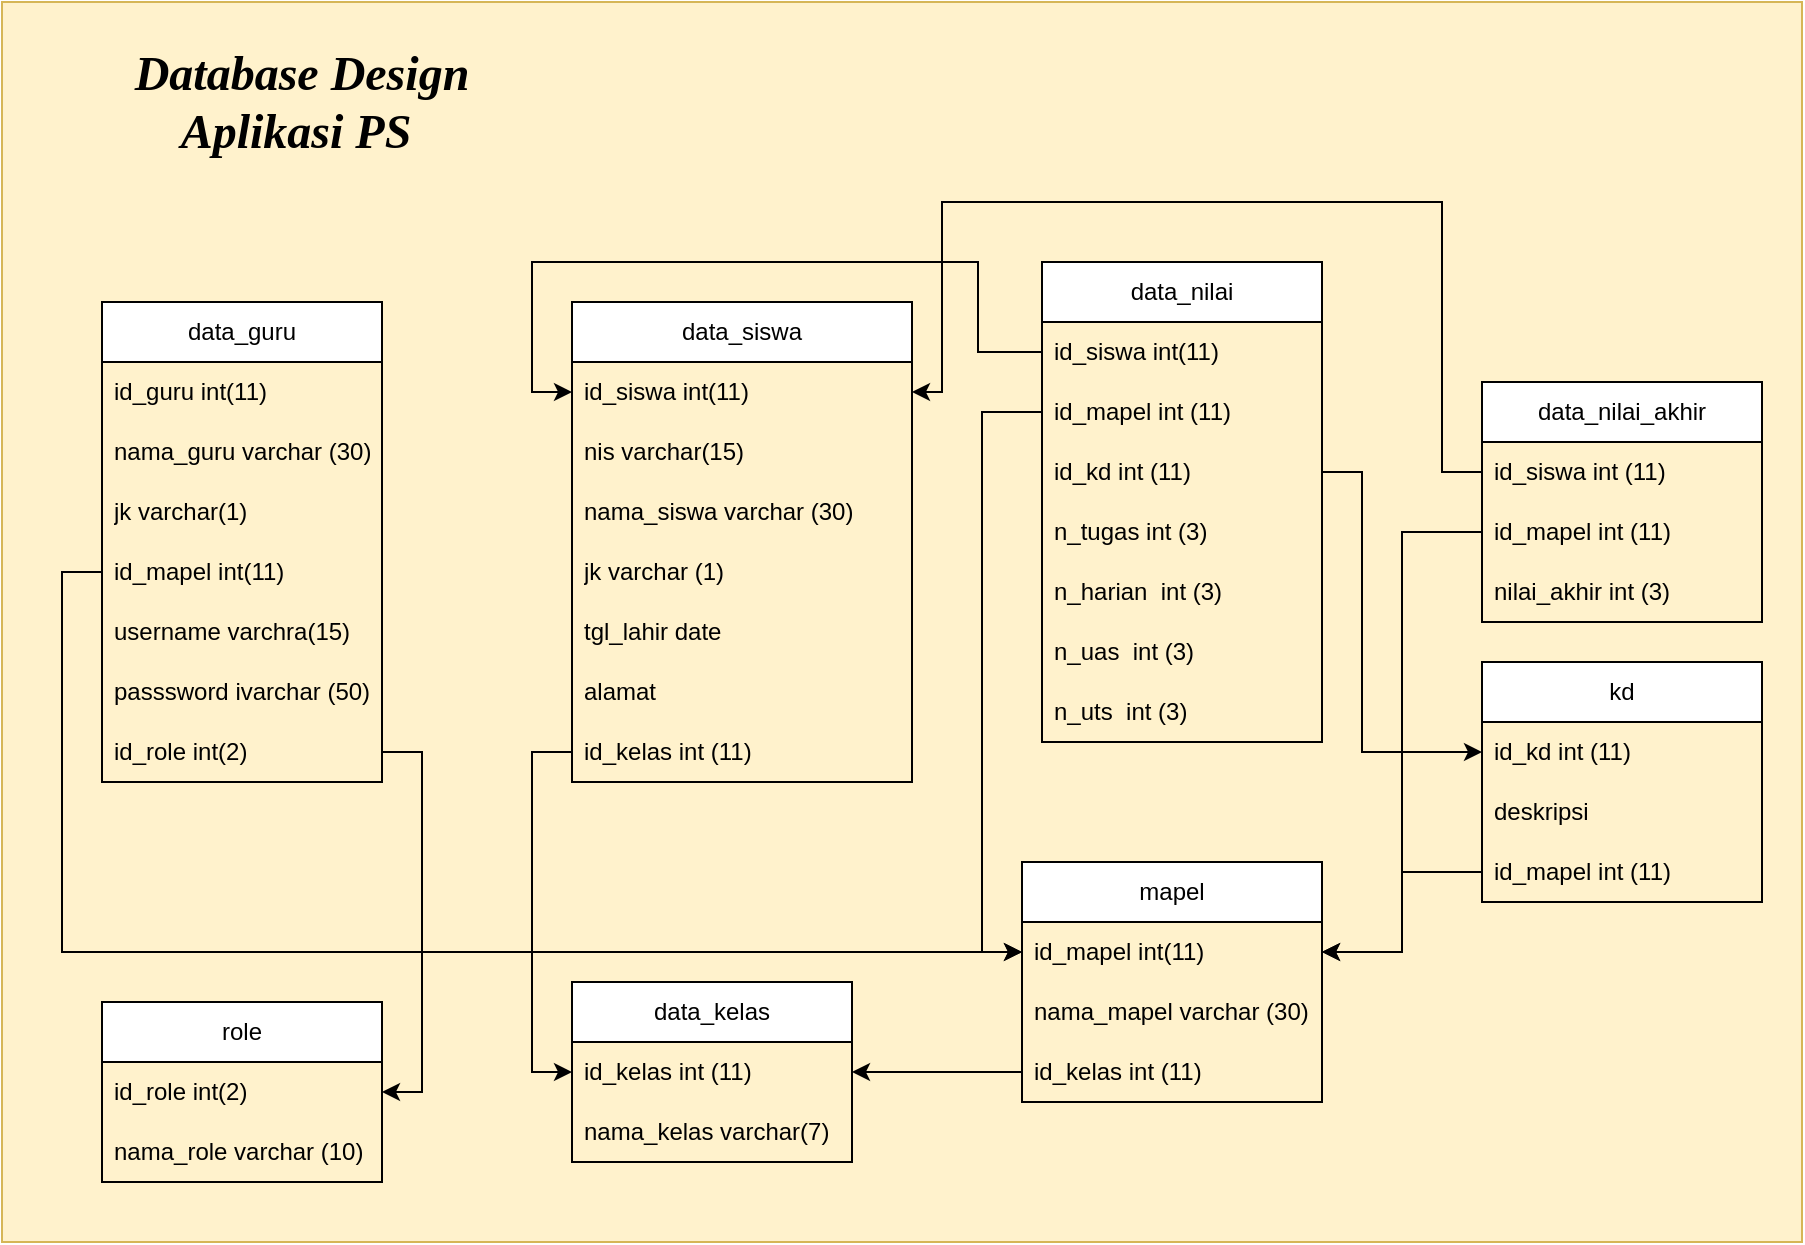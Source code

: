 <mxfile version="20.7.4" type="device"><diagram id="1nE-Kykz79cOKw9dAOTN" name="Page-1"><mxGraphModel dx="1954" dy="1626" grid="1" gridSize="10" guides="1" tooltips="1" connect="1" arrows="1" fold="1" page="1" pageScale="1" pageWidth="850" pageHeight="1100" math="0" shadow="0"><root><mxCell id="0"/><mxCell id="1" parent="0"/><mxCell id="IaUpx3eou0Q1H-f_4EvM-81" value="" style="rounded=0;whiteSpace=wrap;html=1;fillColor=#fff2cc;strokeColor=#d6b656;" parent="1" vertex="1"><mxGeometry x="-30" y="-110" width="900" height="620" as="geometry"/></mxCell><mxCell id="IaUpx3eou0Q1H-f_4EvM-10" value="role" style="swimlane;fontStyle=0;childLayout=stackLayout;horizontal=1;startSize=30;horizontalStack=0;resizeParent=1;resizeParentMax=0;resizeLast=0;collapsible=1;marginBottom=0;whiteSpace=wrap;html=1;" parent="1" vertex="1"><mxGeometry x="20" y="390" width="140" height="90" as="geometry"/></mxCell><mxCell id="IaUpx3eou0Q1H-f_4EvM-11" value="id_role int(2)" style="text;strokeColor=none;fillColor=none;align=left;verticalAlign=middle;spacingLeft=4;spacingRight=4;overflow=hidden;points=[[0,0.5],[1,0.5]];portConstraint=eastwest;rotatable=0;whiteSpace=wrap;html=1;" parent="IaUpx3eou0Q1H-f_4EvM-10" vertex="1"><mxGeometry y="30" width="140" height="30" as="geometry"/></mxCell><mxCell id="IaUpx3eou0Q1H-f_4EvM-12" value="nama_role varchar (10)" style="text;strokeColor=none;fillColor=none;align=left;verticalAlign=middle;spacingLeft=4;spacingRight=4;overflow=hidden;points=[[0,0.5],[1,0.5]];portConstraint=eastwest;rotatable=0;whiteSpace=wrap;html=1;" parent="IaUpx3eou0Q1H-f_4EvM-10" vertex="1"><mxGeometry y="60" width="140" height="30" as="geometry"/></mxCell><mxCell id="IaUpx3eou0Q1H-f_4EvM-14" value="data_siswa" style="swimlane;fontStyle=0;childLayout=stackLayout;horizontal=1;startSize=30;horizontalStack=0;resizeParent=1;resizeParentMax=0;resizeLast=0;collapsible=1;marginBottom=0;whiteSpace=wrap;html=1;" parent="1" vertex="1"><mxGeometry x="255" y="40" width="170" height="240" as="geometry"/></mxCell><mxCell id="IaUpx3eou0Q1H-f_4EvM-15" value="id_siswa int(11)" style="text;strokeColor=none;fillColor=none;align=left;verticalAlign=middle;spacingLeft=4;spacingRight=4;overflow=hidden;points=[[0,0.5],[1,0.5]];portConstraint=eastwest;rotatable=0;whiteSpace=wrap;html=1;" parent="IaUpx3eou0Q1H-f_4EvM-14" vertex="1"><mxGeometry y="30" width="170" height="30" as="geometry"/></mxCell><mxCell id="IaUpx3eou0Q1H-f_4EvM-16" value="nis varchar(15)" style="text;strokeColor=none;fillColor=none;align=left;verticalAlign=middle;spacingLeft=4;spacingRight=4;overflow=hidden;points=[[0,0.5],[1,0.5]];portConstraint=eastwest;rotatable=0;whiteSpace=wrap;html=1;" parent="IaUpx3eou0Q1H-f_4EvM-14" vertex="1"><mxGeometry y="60" width="170" height="30" as="geometry"/></mxCell><mxCell id="IaUpx3eou0Q1H-f_4EvM-17" value="nama_siswa varchar (30)" style="text;strokeColor=none;fillColor=none;align=left;verticalAlign=middle;spacingLeft=4;spacingRight=4;overflow=hidden;points=[[0,0.5],[1,0.5]];portConstraint=eastwest;rotatable=0;whiteSpace=wrap;html=1;" parent="IaUpx3eou0Q1H-f_4EvM-14" vertex="1"><mxGeometry y="90" width="170" height="30" as="geometry"/></mxCell><mxCell id="IaUpx3eou0Q1H-f_4EvM-18" value="jk varchar (1)" style="text;strokeColor=none;fillColor=none;align=left;verticalAlign=middle;spacingLeft=4;spacingRight=4;overflow=hidden;points=[[0,0.5],[1,0.5]];portConstraint=eastwest;rotatable=0;whiteSpace=wrap;html=1;" parent="IaUpx3eou0Q1H-f_4EvM-14" vertex="1"><mxGeometry y="120" width="170" height="30" as="geometry"/></mxCell><mxCell id="IaUpx3eou0Q1H-f_4EvM-21" value="tgl_lahir date" style="text;strokeColor=none;fillColor=none;align=left;verticalAlign=middle;spacingLeft=4;spacingRight=4;overflow=hidden;points=[[0,0.5],[1,0.5]];portConstraint=eastwest;rotatable=0;whiteSpace=wrap;html=1;" parent="IaUpx3eou0Q1H-f_4EvM-14" vertex="1"><mxGeometry y="150" width="170" height="30" as="geometry"/></mxCell><mxCell id="IaUpx3eou0Q1H-f_4EvM-32" value="alamat" style="text;strokeColor=none;fillColor=none;align=left;verticalAlign=middle;spacingLeft=4;spacingRight=4;overflow=hidden;points=[[0,0.5],[1,0.5]];portConstraint=eastwest;rotatable=0;whiteSpace=wrap;html=1;" parent="IaUpx3eou0Q1H-f_4EvM-14" vertex="1"><mxGeometry y="180" width="170" height="30" as="geometry"/></mxCell><mxCell id="IaUpx3eou0Q1H-f_4EvM-20" value="id_kelas int (11)" style="text;strokeColor=none;fillColor=none;align=left;verticalAlign=middle;spacingLeft=4;spacingRight=4;overflow=hidden;points=[[0,0.5],[1,0.5]];portConstraint=eastwest;rotatable=0;whiteSpace=wrap;html=1;" parent="IaUpx3eou0Q1H-f_4EvM-14" vertex="1"><mxGeometry y="210" width="170" height="30" as="geometry"/></mxCell><mxCell id="IaUpx3eou0Q1H-f_4EvM-22" value="data_kelas" style="swimlane;fontStyle=0;childLayout=stackLayout;horizontal=1;startSize=30;horizontalStack=0;resizeParent=1;resizeParentMax=0;resizeLast=0;collapsible=1;marginBottom=0;whiteSpace=wrap;html=1;" parent="1" vertex="1"><mxGeometry x="255" y="380" width="140" height="90" as="geometry"/></mxCell><mxCell id="IaUpx3eou0Q1H-f_4EvM-23" value="id_kelas int (11)" style="text;strokeColor=none;fillColor=none;align=left;verticalAlign=middle;spacingLeft=4;spacingRight=4;overflow=hidden;points=[[0,0.5],[1,0.5]];portConstraint=eastwest;rotatable=0;whiteSpace=wrap;html=1;" parent="IaUpx3eou0Q1H-f_4EvM-22" vertex="1"><mxGeometry y="30" width="140" height="30" as="geometry"/></mxCell><mxCell id="IaUpx3eou0Q1H-f_4EvM-24" value="nama_kelas varchar(7)" style="text;strokeColor=none;fillColor=none;align=left;verticalAlign=middle;spacingLeft=4;spacingRight=4;overflow=hidden;points=[[0,0.5],[1,0.5]];portConstraint=eastwest;rotatable=0;whiteSpace=wrap;html=1;" parent="IaUpx3eou0Q1H-f_4EvM-22" vertex="1"><mxGeometry y="60" width="140" height="30" as="geometry"/></mxCell><mxCell id="IaUpx3eou0Q1H-f_4EvM-31" style="edgeStyle=orthogonalEdgeStyle;rounded=0;orthogonalLoop=1;jettySize=auto;html=1;exitX=0;exitY=0.5;exitDx=0;exitDy=0;entryX=0;entryY=0.5;entryDx=0;entryDy=0;" parent="1" source="IaUpx3eou0Q1H-f_4EvM-20" target="IaUpx3eou0Q1H-f_4EvM-23" edge="1"><mxGeometry relative="1" as="geometry"/></mxCell><mxCell id="IaUpx3eou0Q1H-f_4EvM-34" value="data_nilai" style="swimlane;fontStyle=0;childLayout=stackLayout;horizontal=1;startSize=30;horizontalStack=0;resizeParent=1;resizeParentMax=0;resizeLast=0;collapsible=1;marginBottom=0;whiteSpace=wrap;html=1;" parent="1" vertex="1"><mxGeometry x="490" y="20" width="140" height="240" as="geometry"/></mxCell><mxCell id="IaUpx3eou0Q1H-f_4EvM-35" value="id_siswa int(11)" style="text;strokeColor=none;fillColor=none;align=left;verticalAlign=middle;spacingLeft=4;spacingRight=4;overflow=hidden;points=[[0,0.5],[1,0.5]];portConstraint=eastwest;rotatable=0;whiteSpace=wrap;html=1;" parent="IaUpx3eou0Q1H-f_4EvM-34" vertex="1"><mxGeometry y="30" width="140" height="30" as="geometry"/></mxCell><mxCell id="IaUpx3eou0Q1H-f_4EvM-48" value="id_mapel int (11)" style="text;strokeColor=none;fillColor=none;align=left;verticalAlign=middle;spacingLeft=4;spacingRight=4;overflow=hidden;points=[[0,0.5],[1,0.5]];portConstraint=eastwest;rotatable=0;whiteSpace=wrap;html=1;" parent="IaUpx3eou0Q1H-f_4EvM-34" vertex="1"><mxGeometry y="60" width="140" height="30" as="geometry"/></mxCell><mxCell id="IaUpx3eou0Q1H-f_4EvM-56" value="id_kd int (11)" style="text;strokeColor=none;fillColor=none;align=left;verticalAlign=middle;spacingLeft=4;spacingRight=4;overflow=hidden;points=[[0,0.5],[1,0.5]];portConstraint=eastwest;rotatable=0;whiteSpace=wrap;html=1;" parent="IaUpx3eou0Q1H-f_4EvM-34" vertex="1"><mxGeometry y="90" width="140" height="30" as="geometry"/></mxCell><mxCell id="IaUpx3eou0Q1H-f_4EvM-36" value="n_tugas int (3)" style="text;strokeColor=none;fillColor=none;align=left;verticalAlign=middle;spacingLeft=4;spacingRight=4;overflow=hidden;points=[[0,0.5],[1,0.5]];portConstraint=eastwest;rotatable=0;whiteSpace=wrap;html=1;" parent="IaUpx3eou0Q1H-f_4EvM-34" vertex="1"><mxGeometry y="120" width="140" height="30" as="geometry"/></mxCell><mxCell id="IaUpx3eou0Q1H-f_4EvM-37" value="n_harian&amp;nbsp;&amp;nbsp;int (3)" style="text;strokeColor=none;fillColor=none;align=left;verticalAlign=middle;spacingLeft=4;spacingRight=4;overflow=hidden;points=[[0,0.5],[1,0.5]];portConstraint=eastwest;rotatable=0;whiteSpace=wrap;html=1;" parent="IaUpx3eou0Q1H-f_4EvM-34" vertex="1"><mxGeometry y="150" width="140" height="30" as="geometry"/></mxCell><mxCell id="IaUpx3eou0Q1H-f_4EvM-40" value="n_uas&amp;nbsp;&amp;nbsp;int (3)" style="text;strokeColor=none;fillColor=none;align=left;verticalAlign=middle;spacingLeft=4;spacingRight=4;overflow=hidden;points=[[0,0.5],[1,0.5]];portConstraint=eastwest;rotatable=0;whiteSpace=wrap;html=1;" parent="IaUpx3eou0Q1H-f_4EvM-34" vertex="1"><mxGeometry y="180" width="140" height="30" as="geometry"/></mxCell><mxCell id="IaUpx3eou0Q1H-f_4EvM-41" value="n_uts&amp;nbsp;&amp;nbsp;int (3)" style="text;strokeColor=none;fillColor=none;align=left;verticalAlign=middle;spacingLeft=4;spacingRight=4;overflow=hidden;points=[[0,0.5],[1,0.5]];portConstraint=eastwest;rotatable=0;whiteSpace=wrap;html=1;" parent="IaUpx3eou0Q1H-f_4EvM-34" vertex="1"><mxGeometry y="210" width="140" height="30" as="geometry"/></mxCell><mxCell id="IaUpx3eou0Q1H-f_4EvM-39" style="edgeStyle=orthogonalEdgeStyle;rounded=0;orthogonalLoop=1;jettySize=auto;html=1;exitX=0;exitY=0.5;exitDx=0;exitDy=0;entryX=0;entryY=0.5;entryDx=0;entryDy=0;" parent="1" source="IaUpx3eou0Q1H-f_4EvM-35" target="IaUpx3eou0Q1H-f_4EvM-15" edge="1"><mxGeometry relative="1" as="geometry"><Array as="points"><mxPoint x="458" y="65"/><mxPoint x="458" y="20"/><mxPoint x="235" y="20"/><mxPoint x="235" y="85"/></Array></mxGeometry></mxCell><mxCell id="IaUpx3eou0Q1H-f_4EvM-42" value="mapel" style="swimlane;fontStyle=0;childLayout=stackLayout;horizontal=1;startSize=30;horizontalStack=0;resizeParent=1;resizeParentMax=0;resizeLast=0;collapsible=1;marginBottom=0;whiteSpace=wrap;html=1;" parent="1" vertex="1"><mxGeometry x="480" y="320" width="150" height="120" as="geometry"/></mxCell><mxCell id="IaUpx3eou0Q1H-f_4EvM-43" value="id_mapel int(11)" style="text;strokeColor=none;fillColor=none;align=left;verticalAlign=middle;spacingLeft=4;spacingRight=4;overflow=hidden;points=[[0,0.5],[1,0.5]];portConstraint=eastwest;rotatable=0;whiteSpace=wrap;html=1;" parent="IaUpx3eou0Q1H-f_4EvM-42" vertex="1"><mxGeometry y="30" width="150" height="30" as="geometry"/></mxCell><mxCell id="IaUpx3eou0Q1H-f_4EvM-44" value="nama_mapel varchar (30)" style="text;strokeColor=none;fillColor=none;align=left;verticalAlign=middle;spacingLeft=4;spacingRight=4;overflow=hidden;points=[[0,0.5],[1,0.5]];portConstraint=eastwest;rotatable=0;whiteSpace=wrap;html=1;" parent="IaUpx3eou0Q1H-f_4EvM-42" vertex="1"><mxGeometry y="60" width="150" height="30" as="geometry"/></mxCell><mxCell id="IaUpx3eou0Q1H-f_4EvM-46" value="id_kelas int (11)" style="text;strokeColor=none;fillColor=none;align=left;verticalAlign=middle;spacingLeft=4;spacingRight=4;overflow=hidden;points=[[0,0.5],[1,0.5]];portConstraint=eastwest;rotatable=0;whiteSpace=wrap;html=1;" parent="IaUpx3eou0Q1H-f_4EvM-42" vertex="1"><mxGeometry y="90" width="150" height="30" as="geometry"/></mxCell><mxCell id="IaUpx3eou0Q1H-f_4EvM-47" style="edgeStyle=orthogonalEdgeStyle;rounded=0;orthogonalLoop=1;jettySize=auto;html=1;exitX=0;exitY=0.5;exitDx=0;exitDy=0;entryX=1;entryY=0.5;entryDx=0;entryDy=0;" parent="1" source="IaUpx3eou0Q1H-f_4EvM-46" target="IaUpx3eou0Q1H-f_4EvM-23" edge="1"><mxGeometry relative="1" as="geometry"/></mxCell><mxCell id="IaUpx3eou0Q1H-f_4EvM-49" style="edgeStyle=orthogonalEdgeStyle;rounded=0;orthogonalLoop=1;jettySize=auto;html=1;exitX=0;exitY=0.5;exitDx=0;exitDy=0;entryX=0;entryY=0.5;entryDx=0;entryDy=0;" parent="1" source="IaUpx3eou0Q1H-f_4EvM-48" target="IaUpx3eou0Q1H-f_4EvM-43" edge="1"><mxGeometry relative="1" as="geometry"/></mxCell><mxCell id="IaUpx3eou0Q1H-f_4EvM-50" value="kd" style="swimlane;fontStyle=0;childLayout=stackLayout;horizontal=1;startSize=30;horizontalStack=0;resizeParent=1;resizeParentMax=0;resizeLast=0;collapsible=1;marginBottom=0;whiteSpace=wrap;html=1;" parent="1" vertex="1"><mxGeometry x="710" y="220" width="140" height="120" as="geometry"/></mxCell><mxCell id="IaUpx3eou0Q1H-f_4EvM-51" value="id_kd int (11)" style="text;strokeColor=none;fillColor=none;align=left;verticalAlign=middle;spacingLeft=4;spacingRight=4;overflow=hidden;points=[[0,0.5],[1,0.5]];portConstraint=eastwest;rotatable=0;whiteSpace=wrap;html=1;" parent="IaUpx3eou0Q1H-f_4EvM-50" vertex="1"><mxGeometry y="30" width="140" height="30" as="geometry"/></mxCell><mxCell id="IaUpx3eou0Q1H-f_4EvM-52" value="deskripsi" style="text;strokeColor=none;fillColor=none;align=left;verticalAlign=middle;spacingLeft=4;spacingRight=4;overflow=hidden;points=[[0,0.5],[1,0.5]];portConstraint=eastwest;rotatable=0;whiteSpace=wrap;html=1;" parent="IaUpx3eou0Q1H-f_4EvM-50" vertex="1"><mxGeometry y="60" width="140" height="30" as="geometry"/></mxCell><mxCell id="IaUpx3eou0Q1H-f_4EvM-54" value="id_mapel int (11)" style="text;strokeColor=none;fillColor=none;align=left;verticalAlign=middle;spacingLeft=4;spacingRight=4;overflow=hidden;points=[[0,0.5],[1,0.5]];portConstraint=eastwest;rotatable=0;whiteSpace=wrap;html=1;" parent="IaUpx3eou0Q1H-f_4EvM-50" vertex="1"><mxGeometry y="90" width="140" height="30" as="geometry"/></mxCell><mxCell id="IaUpx3eou0Q1H-f_4EvM-59" value="data_guru" style="swimlane;fontStyle=0;childLayout=stackLayout;horizontal=1;startSize=30;horizontalStack=0;resizeParent=1;resizeParentMax=0;resizeLast=0;collapsible=1;marginBottom=0;whiteSpace=wrap;html=1;" parent="1" vertex="1"><mxGeometry x="20" y="40" width="140" height="240" as="geometry"/></mxCell><mxCell id="IaUpx3eou0Q1H-f_4EvM-60" value="id_guru int(11)" style="text;strokeColor=none;fillColor=none;align=left;verticalAlign=middle;spacingLeft=4;spacingRight=4;overflow=hidden;points=[[0,0.5],[1,0.5]];portConstraint=eastwest;rotatable=0;whiteSpace=wrap;html=1;" parent="IaUpx3eou0Q1H-f_4EvM-59" vertex="1"><mxGeometry y="30" width="140" height="30" as="geometry"/></mxCell><mxCell id="IaUpx3eou0Q1H-f_4EvM-61" value="nama_guru varchar (30)" style="text;strokeColor=none;fillColor=none;align=left;verticalAlign=middle;spacingLeft=4;spacingRight=4;overflow=hidden;points=[[0,0.5],[1,0.5]];portConstraint=eastwest;rotatable=0;whiteSpace=wrap;html=1;" parent="IaUpx3eou0Q1H-f_4EvM-59" vertex="1"><mxGeometry y="60" width="140" height="30" as="geometry"/></mxCell><mxCell id="IaUpx3eou0Q1H-f_4EvM-62" value="jk varchar(1)" style="text;strokeColor=none;fillColor=none;align=left;verticalAlign=middle;spacingLeft=4;spacingRight=4;overflow=hidden;points=[[0,0.5],[1,0.5]];portConstraint=eastwest;rotatable=0;whiteSpace=wrap;html=1;" parent="IaUpx3eou0Q1H-f_4EvM-59" vertex="1"><mxGeometry y="90" width="140" height="30" as="geometry"/></mxCell><mxCell id="IaUpx3eou0Q1H-f_4EvM-63" value="id_mapel int(11)" style="text;strokeColor=none;fillColor=none;align=left;verticalAlign=middle;spacingLeft=4;spacingRight=4;overflow=hidden;points=[[0,0.5],[1,0.5]];portConstraint=eastwest;rotatable=0;whiteSpace=wrap;html=1;" parent="IaUpx3eou0Q1H-f_4EvM-59" vertex="1"><mxGeometry y="120" width="140" height="30" as="geometry"/></mxCell><mxCell id="IaUpx3eou0Q1H-f_4EvM-65" value="username varchra(15)" style="text;strokeColor=none;fillColor=none;align=left;verticalAlign=middle;spacingLeft=4;spacingRight=4;overflow=hidden;points=[[0,0.5],[1,0.5]];portConstraint=eastwest;rotatable=0;whiteSpace=wrap;html=1;" parent="IaUpx3eou0Q1H-f_4EvM-59" vertex="1"><mxGeometry y="150" width="140" height="30" as="geometry"/></mxCell><mxCell id="IaUpx3eou0Q1H-f_4EvM-66" value="passsword ivarchar (50)" style="text;strokeColor=none;fillColor=none;align=left;verticalAlign=middle;spacingLeft=4;spacingRight=4;overflow=hidden;points=[[0,0.5],[1,0.5]];portConstraint=eastwest;rotatable=0;whiteSpace=wrap;html=1;" parent="IaUpx3eou0Q1H-f_4EvM-59" vertex="1"><mxGeometry y="180" width="140" height="30" as="geometry"/></mxCell><mxCell id="IaUpx3eou0Q1H-f_4EvM-67" value="id_role int(2)" style="text;strokeColor=none;fillColor=none;align=left;verticalAlign=middle;spacingLeft=4;spacingRight=4;overflow=hidden;points=[[0,0.5],[1,0.5]];portConstraint=eastwest;rotatable=0;whiteSpace=wrap;html=1;" parent="IaUpx3eou0Q1H-f_4EvM-59" vertex="1"><mxGeometry y="210" width="140" height="30" as="geometry"/></mxCell><mxCell id="IaUpx3eou0Q1H-f_4EvM-64" style="edgeStyle=orthogonalEdgeStyle;rounded=0;orthogonalLoop=1;jettySize=auto;html=1;exitX=0;exitY=0.5;exitDx=0;exitDy=0;entryX=0;entryY=0.5;entryDx=0;entryDy=0;" parent="1" source="IaUpx3eou0Q1H-f_4EvM-63" target="IaUpx3eou0Q1H-f_4EvM-43" edge="1"><mxGeometry relative="1" as="geometry"/></mxCell><mxCell id="IaUpx3eou0Q1H-f_4EvM-70" style="edgeStyle=orthogonalEdgeStyle;rounded=0;orthogonalLoop=1;jettySize=auto;html=1;exitX=1;exitY=0.5;exitDx=0;exitDy=0;entryX=1;entryY=0.5;entryDx=0;entryDy=0;" parent="1" source="IaUpx3eou0Q1H-f_4EvM-67" target="IaUpx3eou0Q1H-f_4EvM-11" edge="1"><mxGeometry relative="1" as="geometry"/></mxCell><mxCell id="IaUpx3eou0Q1H-f_4EvM-71" value="data_nilai_akhir" style="swimlane;fontStyle=0;childLayout=stackLayout;horizontal=1;startSize=30;horizontalStack=0;resizeParent=1;resizeParentMax=0;resizeLast=0;collapsible=1;marginBottom=0;whiteSpace=wrap;html=1;" parent="1" vertex="1"><mxGeometry x="710" y="80" width="140" height="120" as="geometry"/></mxCell><mxCell id="IaUpx3eou0Q1H-f_4EvM-72" value="id_siswa int (11)" style="text;strokeColor=none;fillColor=none;align=left;verticalAlign=middle;spacingLeft=4;spacingRight=4;overflow=hidden;points=[[0,0.5],[1,0.5]];portConstraint=eastwest;rotatable=0;whiteSpace=wrap;html=1;" parent="IaUpx3eou0Q1H-f_4EvM-71" vertex="1"><mxGeometry y="30" width="140" height="30" as="geometry"/></mxCell><mxCell id="IaUpx3eou0Q1H-f_4EvM-73" value="id_mapel int (11)" style="text;strokeColor=none;fillColor=none;align=left;verticalAlign=middle;spacingLeft=4;spacingRight=4;overflow=hidden;points=[[0,0.5],[1,0.5]];portConstraint=eastwest;rotatable=0;whiteSpace=wrap;html=1;" parent="IaUpx3eou0Q1H-f_4EvM-71" vertex="1"><mxGeometry y="60" width="140" height="30" as="geometry"/></mxCell><mxCell id="IaUpx3eou0Q1H-f_4EvM-74" value="nilai_akhir int (3)" style="text;strokeColor=none;fillColor=none;align=left;verticalAlign=middle;spacingLeft=4;spacingRight=4;overflow=hidden;points=[[0,0.5],[1,0.5]];portConstraint=eastwest;rotatable=0;whiteSpace=wrap;html=1;" parent="IaUpx3eou0Q1H-f_4EvM-71" vertex="1"><mxGeometry y="90" width="140" height="30" as="geometry"/></mxCell><mxCell id="IaUpx3eou0Q1H-f_4EvM-75" style="edgeStyle=orthogonalEdgeStyle;rounded=0;orthogonalLoop=1;jettySize=auto;html=1;exitX=0;exitY=0.5;exitDx=0;exitDy=0;entryX=1;entryY=0.5;entryDx=0;entryDy=0;" parent="1" source="IaUpx3eou0Q1H-f_4EvM-72" target="IaUpx3eou0Q1H-f_4EvM-15" edge="1"><mxGeometry relative="1" as="geometry"><Array as="points"><mxPoint x="690" y="125"/><mxPoint x="690" y="-10"/><mxPoint x="440" y="-10"/><mxPoint x="440" y="85"/></Array></mxGeometry></mxCell><mxCell id="IaUpx3eou0Q1H-f_4EvM-76" style="edgeStyle=orthogonalEdgeStyle;rounded=0;orthogonalLoop=1;jettySize=auto;html=1;exitX=0;exitY=0.5;exitDx=0;exitDy=0;entryX=1;entryY=0.5;entryDx=0;entryDy=0;" parent="1" source="IaUpx3eou0Q1H-f_4EvM-73" target="IaUpx3eou0Q1H-f_4EvM-43" edge="1"><mxGeometry relative="1" as="geometry"/></mxCell><mxCell id="IaUpx3eou0Q1H-f_4EvM-77" style="edgeStyle=orthogonalEdgeStyle;rounded=0;orthogonalLoop=1;jettySize=auto;html=1;exitX=1;exitY=0.5;exitDx=0;exitDy=0;entryX=0;entryY=0.5;entryDx=0;entryDy=0;" parent="1" source="IaUpx3eou0Q1H-f_4EvM-56" target="IaUpx3eou0Q1H-f_4EvM-51" edge="1"><mxGeometry relative="1" as="geometry"><Array as="points"><mxPoint x="650" y="125"/><mxPoint x="650" y="265"/></Array></mxGeometry></mxCell><mxCell id="IaUpx3eou0Q1H-f_4EvM-79" style="edgeStyle=orthogonalEdgeStyle;rounded=0;orthogonalLoop=1;jettySize=auto;html=1;exitX=0;exitY=0.5;exitDx=0;exitDy=0;entryX=1;entryY=0.5;entryDx=0;entryDy=0;" parent="1" source="IaUpx3eou0Q1H-f_4EvM-54" target="IaUpx3eou0Q1H-f_4EvM-43" edge="1"><mxGeometry relative="1" as="geometry"/></mxCell><mxCell id="IaUpx3eou0Q1H-f_4EvM-82" value="&lt;font style=&quot;font-size: 24px;&quot; face=&quot;Times New Roman&quot;&gt;&lt;i&gt;&lt;b&gt;&lt;font style=&quot;&quot;&gt;Database Design Aplikasi PS&lt;/font&gt;&lt;/b&gt;&amp;nbsp;&lt;/i&gt;&lt;/font&gt;" style="text;html=1;strokeColor=none;fillColor=none;align=center;verticalAlign=middle;whiteSpace=wrap;rounded=0;" parent="1" vertex="1"><mxGeometry x="20" y="-80" width="200" height="40" as="geometry"/></mxCell></root></mxGraphModel></diagram></mxfile>